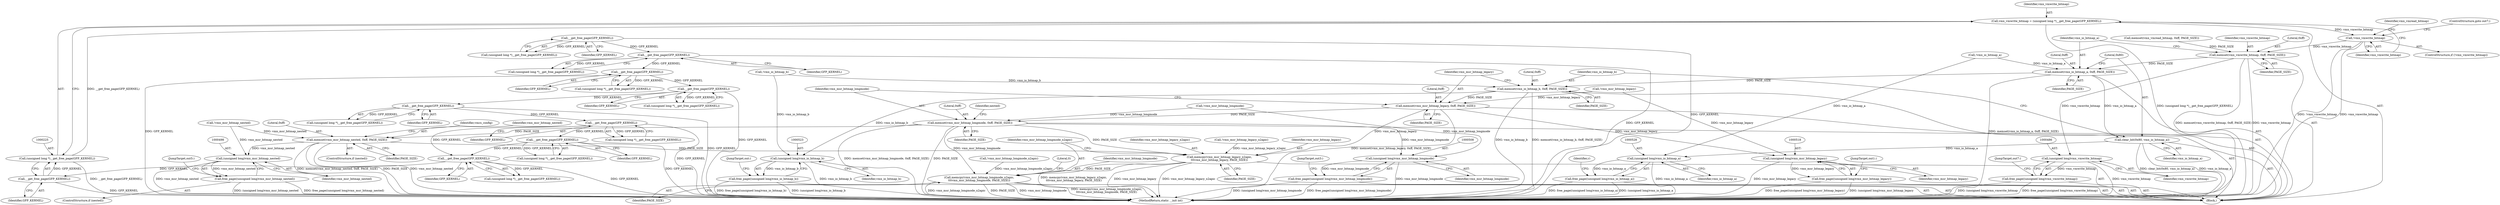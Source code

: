 digraph "0_linux_3ce424e45411cf5a13105e0386b6ecf6eeb4f66f@API" {
"1000222" [label="(Call,vmx_vmwrite_bitmap = (unsigned long *)__get_free_page(GFP_KERNEL))"];
"1000224" [label="(Call,(unsigned long *)__get_free_page(GFP_KERNEL))"];
"1000226" [label="(Call,__get_free_page(GFP_KERNEL))"];
"1000216" [label="(Call,__get_free_page(GFP_KERNEL))"];
"1000193" [label="(Call,__get_free_page(GFP_KERNEL))"];
"1000183" [label="(Call,__get_free_page(GFP_KERNEL))"];
"1000173" [label="(Call,__get_free_page(GFP_KERNEL))"];
"1000163" [label="(Call,__get_free_page(GFP_KERNEL))"];
"1000153" [label="(Call,__get_free_page(GFP_KERNEL))"];
"1000142" [label="(Call,__get_free_page(GFP_KERNEL))"];
"1000206" [label="(Call,__get_free_page(GFP_KERNEL))"];
"1000229" [label="(Call,!vmx_vmwrite_bitmap)"];
"1000236" [label="(Call,memset(vmx_vmwrite_bitmap, 0xff, PAGE_SIZE))"];
"1000240" [label="(Call,memset(vmx_io_bitmap_a, 0xff, PAGE_SIZE))"];
"1000244" [label="(Call,clear_bit(0x80, vmx_io_bitmap_a))"];
"1000527" [label="(Call,(unsigned long)vmx_io_bitmap_a)"];
"1000526" [label="(Call,free_page((unsigned long)vmx_io_bitmap_a))"];
"1000247" [label="(Call,memset(vmx_io_bitmap_b, 0xff, PAGE_SIZE))"];
"1000251" [label="(Call,memset(vmx_msr_bitmap_legacy, 0xff, PAGE_SIZE))"];
"1000255" [label="(Call,memset(vmx_msr_bitmap_longmode, 0xff, PAGE_SIZE))"];
"1000261" [label="(Call,memset(vmx_msr_bitmap_nested, 0xff, PAGE_SIZE))"];
"1000398" [label="(Call,memcpy(vmx_msr_bitmap_legacy_x2apic,\n\t\t\tvmx_msr_bitmap_legacy, PAGE_SIZE))"];
"1000402" [label="(Call,memcpy(vmx_msr_bitmap_longmode_x2apic,\n\t\t\tvmx_msr_bitmap_longmode, PAGE_SIZE))"];
"1000497" [label="(Call,(unsigned long)vmx_msr_bitmap_nested)"];
"1000496" [label="(Call,free_page((unsigned long)vmx_msr_bitmap_nested))"];
"1000507" [label="(Call,(unsigned long)vmx_msr_bitmap_longmode)"];
"1000506" [label="(Call,free_page((unsigned long)vmx_msr_bitmap_longmode))"];
"1000517" [label="(Call,(unsigned long)vmx_msr_bitmap_legacy)"];
"1000516" [label="(Call,free_page((unsigned long)vmx_msr_bitmap_legacy))"];
"1000522" [label="(Call,(unsigned long)vmx_io_bitmap_b)"];
"1000521" [label="(Call,free_page((unsigned long)vmx_io_bitmap_b))"];
"1000485" [label="(Call,(unsigned long)vmx_vmwrite_bitmap)"];
"1000484" [label="(Call,free_page((unsigned long)vmx_vmwrite_bitmap))"];
"1000193" [label="(Call,__get_free_page(GFP_KERNEL))"];
"1000173" [label="(Call,__get_free_page(GFP_KERNEL))"];
"1000404" [label="(Identifier,vmx_msr_bitmap_longmode)"];
"1000496" [label="(Call,free_page((unsigned long)vmx_msr_bitmap_nested))"];
"1000520" [label="(JumpTarget,out1:)"];
"1000510" [label="(JumpTarget,out3:)"];
"1000497" [label="(Call,(unsigned long)vmx_msr_bitmap_nested)"];
"1000222" [label="(Call,vmx_vmwrite_bitmap = (unsigned long *)__get_free_page(GFP_KERNEL))"];
"1000521" [label="(Call,free_page((unsigned long)vmx_io_bitmap_b))"];
"1000216" [label="(Call,__get_free_page(GFP_KERNEL))"];
"1000174" [label="(Identifier,GFP_KERNEL)"];
"1000242" [label="(Literal,0xff)"];
"1000269" [label="(Identifier,vmcs_config)"];
"1000401" [label="(Identifier,PAGE_SIZE)"];
"1000258" [label="(Identifier,PAGE_SIZE)"];
"1000522" [label="(Call,(unsigned long)vmx_io_bitmap_b)"];
"1000226" [label="(Call,__get_free_page(GFP_KERNEL))"];
"1000488" [label="(JumpTarget,out7:)"];
"1000214" [label="(Call,(unsigned long *)__get_free_page(GFP_KERNEL))"];
"1000223" [label="(Identifier,vmx_vmwrite_bitmap)"];
"1000238" [label="(Literal,0xff)"];
"1000186" [label="(Call,!vmx_msr_bitmap_longmode)"];
"1000206" [label="(Call,__get_free_page(GFP_KERNEL))"];
"1000484" [label="(Call,free_page((unsigned long)vmx_vmwrite_bitmap))"];
"1000517" [label="(Call,(unsigned long)vmx_msr_bitmap_legacy)"];
"1000402" [label="(Call,memcpy(vmx_msr_bitmap_longmode_x2apic,\n\t\t\tvmx_msr_bitmap_longmode, PAGE_SIZE))"];
"1000231" [label="(ControlStructure,goto out7;)"];
"1000194" [label="(Identifier,GFP_KERNEL)"];
"1000519" [label="(Identifier,vmx_msr_bitmap_legacy)"];
"1000236" [label="(Call,memset(vmx_vmwrite_bitmap, 0xff, PAGE_SIZE))"];
"1000253" [label="(Literal,0xff)"];
"1000516" [label="(Call,free_page((unsigned long)vmx_msr_bitmap_legacy))"];
"1000251" [label="(Call,memset(vmx_msr_bitmap_legacy, 0xff, PAGE_SIZE))"];
"1000154" [label="(Identifier,GFP_KERNEL)"];
"1000264" [label="(Identifier,PAGE_SIZE)"];
"1000111" [label="(Block,)"];
"1000217" [label="(Identifier,GFP_KERNEL)"];
"1000262" [label="(Identifier,vmx_msr_bitmap_nested)"];
"1000494" [label="(ControlStructure,if (nested))"];
"1000256" [label="(Identifier,vmx_msr_bitmap_longmode)"];
"1000156" [label="(Call,!vmx_io_bitmap_b)"];
"1000405" [label="(Identifier,PAGE_SIZE)"];
"1000184" [label="(Identifier,GFP_KERNEL)"];
"1000403" [label="(Identifier,vmx_msr_bitmap_longmode_x2apic)"];
"1000145" [label="(Call,!vmx_io_bitmap_a)"];
"1000140" [label="(Call,(unsigned long *)__get_free_page(GFP_KERNEL))"];
"1000257" [label="(Literal,0xff)"];
"1000250" [label="(Identifier,PAGE_SIZE)"];
"1000161" [label="(Call,(unsigned long *)__get_free_page(GFP_KERNEL))"];
"1000526" [label="(Call,free_page((unsigned long)vmx_io_bitmap_a))"];
"1000249" [label="(Literal,0xff)"];
"1000239" [label="(Identifier,PAGE_SIZE)"];
"1000191" [label="(Call,(unsigned long *)__get_free_page(GFP_KERNEL))"];
"1000400" [label="(Identifier,vmx_msr_bitmap_legacy)"];
"1000230" [label="(Identifier,vmx_vmwrite_bitmap)"];
"1000500" [label="(JumpTarget,out5:)"];
"1000151" [label="(Call,(unsigned long *)__get_free_page(GFP_KERNEL))"];
"1000229" [label="(Call,!vmx_vmwrite_bitmap)"];
"1000507" [label="(Call,(unsigned long)vmx_msr_bitmap_longmode)"];
"1000255" [label="(Call,memset(vmx_msr_bitmap_longmode, 0xff, PAGE_SIZE))"];
"1000260" [label="(Identifier,nested)"];
"1000244" [label="(Call,clear_bit(0x80, vmx_io_bitmap_a))"];
"1000241" [label="(Identifier,vmx_io_bitmap_a)"];
"1000527" [label="(Call,(unsigned long)vmx_io_bitmap_a)"];
"1000153" [label="(Call,__get_free_page(GFP_KERNEL))"];
"1000233" [label="(Identifier,vmx_vmread_bitmap)"];
"1000525" [label="(JumpTarget,out:)"];
"1000207" [label="(Identifier,GFP_KERNEL)"];
"1000232" [label="(Call,memset(vmx_vmread_bitmap, 0xff, PAGE_SIZE))"];
"1000246" [label="(Identifier,vmx_io_bitmap_a)"];
"1000509" [label="(Identifier,vmx_msr_bitmap_longmode)"];
"1000143" [label="(Identifier,GFP_KERNEL)"];
"1000245" [label="(Literal,0x80)"];
"1000224" [label="(Call,(unsigned long *)__get_free_page(GFP_KERNEL))"];
"1000531" [label="(Identifier,r)"];
"1000532" [label="(MethodReturn,static __init int)"];
"1000204" [label="(Call,(unsigned long *)__get_free_page(GFP_KERNEL))"];
"1000183" [label="(Call,__get_free_page(GFP_KERNEL))"];
"1000247" [label="(Call,memset(vmx_io_bitmap_b, 0xff, PAGE_SIZE))"];
"1000407" [label="(Literal,0)"];
"1000163" [label="(Call,__get_free_page(GFP_KERNEL))"];
"1000248" [label="(Identifier,vmx_io_bitmap_b)"];
"1000487" [label="(Identifier,vmx_vmwrite_bitmap)"];
"1000263" [label="(Literal,0xff)"];
"1000240" [label="(Call,memset(vmx_io_bitmap_a, 0xff, PAGE_SIZE))"];
"1000399" [label="(Identifier,vmx_msr_bitmap_legacy_x2apic)"];
"1000524" [label="(Identifier,vmx_io_bitmap_b)"];
"1000254" [label="(Identifier,PAGE_SIZE)"];
"1000499" [label="(Identifier,vmx_msr_bitmap_nested)"];
"1000196" [label="(Call,!vmx_msr_bitmap_longmode_x2apic)"];
"1000228" [label="(ControlStructure,if (!vmx_vmwrite_bitmap))"];
"1000142" [label="(Call,__get_free_page(GFP_KERNEL))"];
"1000176" [label="(Call,!vmx_msr_bitmap_legacy_x2apic)"];
"1000398" [label="(Call,memcpy(vmx_msr_bitmap_legacy_x2apic,\n\t\t\tvmx_msr_bitmap_legacy, PAGE_SIZE))"];
"1000261" [label="(Call,memset(vmx_msr_bitmap_nested, 0xff, PAGE_SIZE))"];
"1000506" [label="(Call,free_page((unsigned long)vmx_msr_bitmap_longmode))"];
"1000252" [label="(Identifier,vmx_msr_bitmap_legacy)"];
"1000227" [label="(Identifier,GFP_KERNEL)"];
"1000237" [label="(Identifier,vmx_vmwrite_bitmap)"];
"1000171" [label="(Call,(unsigned long *)__get_free_page(GFP_KERNEL))"];
"1000259" [label="(ControlStructure,if (nested))"];
"1000529" [label="(Identifier,vmx_io_bitmap_a)"];
"1000181" [label="(Call,(unsigned long *)__get_free_page(GFP_KERNEL))"];
"1000209" [label="(Call,!vmx_msr_bitmap_nested)"];
"1000485" [label="(Call,(unsigned long)vmx_vmwrite_bitmap)"];
"1000166" [label="(Call,!vmx_msr_bitmap_legacy)"];
"1000164" [label="(Identifier,GFP_KERNEL)"];
"1000243" [label="(Identifier,PAGE_SIZE)"];
"1000222" -> "1000111"  [label="AST: "];
"1000222" -> "1000224"  [label="CFG: "];
"1000223" -> "1000222"  [label="AST: "];
"1000224" -> "1000222"  [label="AST: "];
"1000230" -> "1000222"  [label="CFG: "];
"1000222" -> "1000532"  [label="DDG: (unsigned long *)__get_free_page(GFP_KERNEL)"];
"1000224" -> "1000222"  [label="DDG: __get_free_page(GFP_KERNEL)"];
"1000222" -> "1000229"  [label="DDG: vmx_vmwrite_bitmap"];
"1000224" -> "1000226"  [label="CFG: "];
"1000225" -> "1000224"  [label="AST: "];
"1000226" -> "1000224"  [label="AST: "];
"1000224" -> "1000532"  [label="DDG: __get_free_page(GFP_KERNEL)"];
"1000226" -> "1000224"  [label="DDG: GFP_KERNEL"];
"1000226" -> "1000227"  [label="CFG: "];
"1000227" -> "1000226"  [label="AST: "];
"1000226" -> "1000532"  [label="DDG: GFP_KERNEL"];
"1000216" -> "1000226"  [label="DDG: GFP_KERNEL"];
"1000216" -> "1000214"  [label="AST: "];
"1000216" -> "1000217"  [label="CFG: "];
"1000217" -> "1000216"  [label="AST: "];
"1000214" -> "1000216"  [label="CFG: "];
"1000216" -> "1000532"  [label="DDG: GFP_KERNEL"];
"1000216" -> "1000214"  [label="DDG: GFP_KERNEL"];
"1000193" -> "1000216"  [label="DDG: GFP_KERNEL"];
"1000206" -> "1000216"  [label="DDG: GFP_KERNEL"];
"1000193" -> "1000191"  [label="AST: "];
"1000193" -> "1000194"  [label="CFG: "];
"1000194" -> "1000193"  [label="AST: "];
"1000191" -> "1000193"  [label="CFG: "];
"1000193" -> "1000532"  [label="DDG: GFP_KERNEL"];
"1000193" -> "1000191"  [label="DDG: GFP_KERNEL"];
"1000183" -> "1000193"  [label="DDG: GFP_KERNEL"];
"1000193" -> "1000206"  [label="DDG: GFP_KERNEL"];
"1000183" -> "1000181"  [label="AST: "];
"1000183" -> "1000184"  [label="CFG: "];
"1000184" -> "1000183"  [label="AST: "];
"1000181" -> "1000183"  [label="CFG: "];
"1000183" -> "1000532"  [label="DDG: GFP_KERNEL"];
"1000183" -> "1000181"  [label="DDG: GFP_KERNEL"];
"1000173" -> "1000183"  [label="DDG: GFP_KERNEL"];
"1000173" -> "1000171"  [label="AST: "];
"1000173" -> "1000174"  [label="CFG: "];
"1000174" -> "1000173"  [label="AST: "];
"1000171" -> "1000173"  [label="CFG: "];
"1000173" -> "1000532"  [label="DDG: GFP_KERNEL"];
"1000173" -> "1000171"  [label="DDG: GFP_KERNEL"];
"1000163" -> "1000173"  [label="DDG: GFP_KERNEL"];
"1000163" -> "1000161"  [label="AST: "];
"1000163" -> "1000164"  [label="CFG: "];
"1000164" -> "1000163"  [label="AST: "];
"1000161" -> "1000163"  [label="CFG: "];
"1000163" -> "1000532"  [label="DDG: GFP_KERNEL"];
"1000163" -> "1000161"  [label="DDG: GFP_KERNEL"];
"1000153" -> "1000163"  [label="DDG: GFP_KERNEL"];
"1000153" -> "1000151"  [label="AST: "];
"1000153" -> "1000154"  [label="CFG: "];
"1000154" -> "1000153"  [label="AST: "];
"1000151" -> "1000153"  [label="CFG: "];
"1000153" -> "1000532"  [label="DDG: GFP_KERNEL"];
"1000153" -> "1000151"  [label="DDG: GFP_KERNEL"];
"1000142" -> "1000153"  [label="DDG: GFP_KERNEL"];
"1000142" -> "1000140"  [label="AST: "];
"1000142" -> "1000143"  [label="CFG: "];
"1000143" -> "1000142"  [label="AST: "];
"1000140" -> "1000142"  [label="CFG: "];
"1000142" -> "1000532"  [label="DDG: GFP_KERNEL"];
"1000142" -> "1000140"  [label="DDG: GFP_KERNEL"];
"1000206" -> "1000204"  [label="AST: "];
"1000206" -> "1000207"  [label="CFG: "];
"1000207" -> "1000206"  [label="AST: "];
"1000204" -> "1000206"  [label="CFG: "];
"1000206" -> "1000532"  [label="DDG: GFP_KERNEL"];
"1000206" -> "1000204"  [label="DDG: GFP_KERNEL"];
"1000229" -> "1000228"  [label="AST: "];
"1000229" -> "1000230"  [label="CFG: "];
"1000230" -> "1000229"  [label="AST: "];
"1000231" -> "1000229"  [label="CFG: "];
"1000233" -> "1000229"  [label="CFG: "];
"1000229" -> "1000532"  [label="DDG: !vmx_vmwrite_bitmap"];
"1000229" -> "1000532"  [label="DDG: vmx_vmwrite_bitmap"];
"1000229" -> "1000236"  [label="DDG: vmx_vmwrite_bitmap"];
"1000236" -> "1000111"  [label="AST: "];
"1000236" -> "1000239"  [label="CFG: "];
"1000237" -> "1000236"  [label="AST: "];
"1000238" -> "1000236"  [label="AST: "];
"1000239" -> "1000236"  [label="AST: "];
"1000241" -> "1000236"  [label="CFG: "];
"1000236" -> "1000532"  [label="DDG: vmx_vmwrite_bitmap"];
"1000236" -> "1000532"  [label="DDG: memset(vmx_vmwrite_bitmap, 0xff, PAGE_SIZE)"];
"1000232" -> "1000236"  [label="DDG: PAGE_SIZE"];
"1000236" -> "1000240"  [label="DDG: PAGE_SIZE"];
"1000236" -> "1000485"  [label="DDG: vmx_vmwrite_bitmap"];
"1000240" -> "1000111"  [label="AST: "];
"1000240" -> "1000243"  [label="CFG: "];
"1000241" -> "1000240"  [label="AST: "];
"1000242" -> "1000240"  [label="AST: "];
"1000243" -> "1000240"  [label="AST: "];
"1000245" -> "1000240"  [label="CFG: "];
"1000240" -> "1000532"  [label="DDG: memset(vmx_io_bitmap_a, 0xff, PAGE_SIZE)"];
"1000145" -> "1000240"  [label="DDG: vmx_io_bitmap_a"];
"1000240" -> "1000244"  [label="DDG: vmx_io_bitmap_a"];
"1000240" -> "1000247"  [label="DDG: PAGE_SIZE"];
"1000244" -> "1000111"  [label="AST: "];
"1000244" -> "1000246"  [label="CFG: "];
"1000245" -> "1000244"  [label="AST: "];
"1000246" -> "1000244"  [label="AST: "];
"1000248" -> "1000244"  [label="CFG: "];
"1000244" -> "1000532"  [label="DDG: clear_bit(0x80, vmx_io_bitmap_a)"];
"1000244" -> "1000532"  [label="DDG: vmx_io_bitmap_a"];
"1000244" -> "1000527"  [label="DDG: vmx_io_bitmap_a"];
"1000527" -> "1000526"  [label="AST: "];
"1000527" -> "1000529"  [label="CFG: "];
"1000528" -> "1000527"  [label="AST: "];
"1000529" -> "1000527"  [label="AST: "];
"1000526" -> "1000527"  [label="CFG: "];
"1000527" -> "1000532"  [label="DDG: vmx_io_bitmap_a"];
"1000527" -> "1000526"  [label="DDG: vmx_io_bitmap_a"];
"1000145" -> "1000527"  [label="DDG: vmx_io_bitmap_a"];
"1000526" -> "1000111"  [label="AST: "];
"1000531" -> "1000526"  [label="CFG: "];
"1000526" -> "1000532"  [label="DDG: free_page((unsigned long)vmx_io_bitmap_a)"];
"1000526" -> "1000532"  [label="DDG: (unsigned long)vmx_io_bitmap_a"];
"1000247" -> "1000111"  [label="AST: "];
"1000247" -> "1000250"  [label="CFG: "];
"1000248" -> "1000247"  [label="AST: "];
"1000249" -> "1000247"  [label="AST: "];
"1000250" -> "1000247"  [label="AST: "];
"1000252" -> "1000247"  [label="CFG: "];
"1000247" -> "1000532"  [label="DDG: vmx_io_bitmap_b"];
"1000247" -> "1000532"  [label="DDG: memset(vmx_io_bitmap_b, 0xff, PAGE_SIZE)"];
"1000156" -> "1000247"  [label="DDG: vmx_io_bitmap_b"];
"1000247" -> "1000251"  [label="DDG: PAGE_SIZE"];
"1000247" -> "1000522"  [label="DDG: vmx_io_bitmap_b"];
"1000251" -> "1000111"  [label="AST: "];
"1000251" -> "1000254"  [label="CFG: "];
"1000252" -> "1000251"  [label="AST: "];
"1000253" -> "1000251"  [label="AST: "];
"1000254" -> "1000251"  [label="AST: "];
"1000256" -> "1000251"  [label="CFG: "];
"1000251" -> "1000532"  [label="DDG: memset(vmx_msr_bitmap_legacy, 0xff, PAGE_SIZE)"];
"1000166" -> "1000251"  [label="DDG: vmx_msr_bitmap_legacy"];
"1000251" -> "1000255"  [label="DDG: PAGE_SIZE"];
"1000251" -> "1000398"  [label="DDG: vmx_msr_bitmap_legacy"];
"1000251" -> "1000517"  [label="DDG: vmx_msr_bitmap_legacy"];
"1000255" -> "1000111"  [label="AST: "];
"1000255" -> "1000258"  [label="CFG: "];
"1000256" -> "1000255"  [label="AST: "];
"1000257" -> "1000255"  [label="AST: "];
"1000258" -> "1000255"  [label="AST: "];
"1000260" -> "1000255"  [label="CFG: "];
"1000255" -> "1000532"  [label="DDG: memset(vmx_msr_bitmap_longmode, 0xff, PAGE_SIZE)"];
"1000255" -> "1000532"  [label="DDG: PAGE_SIZE"];
"1000186" -> "1000255"  [label="DDG: vmx_msr_bitmap_longmode"];
"1000255" -> "1000261"  [label="DDG: PAGE_SIZE"];
"1000255" -> "1000398"  [label="DDG: PAGE_SIZE"];
"1000255" -> "1000402"  [label="DDG: vmx_msr_bitmap_longmode"];
"1000255" -> "1000507"  [label="DDG: vmx_msr_bitmap_longmode"];
"1000261" -> "1000259"  [label="AST: "];
"1000261" -> "1000264"  [label="CFG: "];
"1000262" -> "1000261"  [label="AST: "];
"1000263" -> "1000261"  [label="AST: "];
"1000264" -> "1000261"  [label="AST: "];
"1000269" -> "1000261"  [label="CFG: "];
"1000261" -> "1000532"  [label="DDG: PAGE_SIZE"];
"1000261" -> "1000532"  [label="DDG: vmx_msr_bitmap_nested"];
"1000261" -> "1000532"  [label="DDG: memset(vmx_msr_bitmap_nested, 0xff, PAGE_SIZE)"];
"1000209" -> "1000261"  [label="DDG: vmx_msr_bitmap_nested"];
"1000261" -> "1000398"  [label="DDG: PAGE_SIZE"];
"1000261" -> "1000497"  [label="DDG: vmx_msr_bitmap_nested"];
"1000398" -> "1000111"  [label="AST: "];
"1000398" -> "1000401"  [label="CFG: "];
"1000399" -> "1000398"  [label="AST: "];
"1000400" -> "1000398"  [label="AST: "];
"1000401" -> "1000398"  [label="AST: "];
"1000403" -> "1000398"  [label="CFG: "];
"1000398" -> "1000532"  [label="DDG: memcpy(vmx_msr_bitmap_legacy_x2apic,\n\t\t\tvmx_msr_bitmap_legacy, PAGE_SIZE)"];
"1000398" -> "1000532"  [label="DDG: vmx_msr_bitmap_legacy"];
"1000398" -> "1000532"  [label="DDG: vmx_msr_bitmap_legacy_x2apic"];
"1000176" -> "1000398"  [label="DDG: vmx_msr_bitmap_legacy_x2apic"];
"1000398" -> "1000402"  [label="DDG: PAGE_SIZE"];
"1000402" -> "1000111"  [label="AST: "];
"1000402" -> "1000405"  [label="CFG: "];
"1000403" -> "1000402"  [label="AST: "];
"1000404" -> "1000402"  [label="AST: "];
"1000405" -> "1000402"  [label="AST: "];
"1000407" -> "1000402"  [label="CFG: "];
"1000402" -> "1000532"  [label="DDG: PAGE_SIZE"];
"1000402" -> "1000532"  [label="DDG: vmx_msr_bitmap_longmode"];
"1000402" -> "1000532"  [label="DDG: memcpy(vmx_msr_bitmap_longmode_x2apic,\n\t\t\tvmx_msr_bitmap_longmode, PAGE_SIZE)"];
"1000402" -> "1000532"  [label="DDG: vmx_msr_bitmap_longmode_x2apic"];
"1000196" -> "1000402"  [label="DDG: vmx_msr_bitmap_longmode_x2apic"];
"1000497" -> "1000496"  [label="AST: "];
"1000497" -> "1000499"  [label="CFG: "];
"1000498" -> "1000497"  [label="AST: "];
"1000499" -> "1000497"  [label="AST: "];
"1000496" -> "1000497"  [label="CFG: "];
"1000497" -> "1000532"  [label="DDG: vmx_msr_bitmap_nested"];
"1000497" -> "1000496"  [label="DDG: vmx_msr_bitmap_nested"];
"1000209" -> "1000497"  [label="DDG: vmx_msr_bitmap_nested"];
"1000496" -> "1000494"  [label="AST: "];
"1000500" -> "1000496"  [label="CFG: "];
"1000496" -> "1000532"  [label="DDG: free_page((unsigned long)vmx_msr_bitmap_nested)"];
"1000496" -> "1000532"  [label="DDG: (unsigned long)vmx_msr_bitmap_nested"];
"1000507" -> "1000506"  [label="AST: "];
"1000507" -> "1000509"  [label="CFG: "];
"1000508" -> "1000507"  [label="AST: "];
"1000509" -> "1000507"  [label="AST: "];
"1000506" -> "1000507"  [label="CFG: "];
"1000507" -> "1000532"  [label="DDG: vmx_msr_bitmap_longmode"];
"1000507" -> "1000506"  [label="DDG: vmx_msr_bitmap_longmode"];
"1000186" -> "1000507"  [label="DDG: vmx_msr_bitmap_longmode"];
"1000506" -> "1000111"  [label="AST: "];
"1000510" -> "1000506"  [label="CFG: "];
"1000506" -> "1000532"  [label="DDG: free_page((unsigned long)vmx_msr_bitmap_longmode)"];
"1000506" -> "1000532"  [label="DDG: (unsigned long)vmx_msr_bitmap_longmode"];
"1000517" -> "1000516"  [label="AST: "];
"1000517" -> "1000519"  [label="CFG: "];
"1000518" -> "1000517"  [label="AST: "];
"1000519" -> "1000517"  [label="AST: "];
"1000516" -> "1000517"  [label="CFG: "];
"1000517" -> "1000532"  [label="DDG: vmx_msr_bitmap_legacy"];
"1000517" -> "1000516"  [label="DDG: vmx_msr_bitmap_legacy"];
"1000166" -> "1000517"  [label="DDG: vmx_msr_bitmap_legacy"];
"1000516" -> "1000111"  [label="AST: "];
"1000520" -> "1000516"  [label="CFG: "];
"1000516" -> "1000532"  [label="DDG: free_page((unsigned long)vmx_msr_bitmap_legacy)"];
"1000516" -> "1000532"  [label="DDG: (unsigned long)vmx_msr_bitmap_legacy"];
"1000522" -> "1000521"  [label="AST: "];
"1000522" -> "1000524"  [label="CFG: "];
"1000523" -> "1000522"  [label="AST: "];
"1000524" -> "1000522"  [label="AST: "];
"1000521" -> "1000522"  [label="CFG: "];
"1000522" -> "1000532"  [label="DDG: vmx_io_bitmap_b"];
"1000522" -> "1000521"  [label="DDG: vmx_io_bitmap_b"];
"1000156" -> "1000522"  [label="DDG: vmx_io_bitmap_b"];
"1000521" -> "1000111"  [label="AST: "];
"1000525" -> "1000521"  [label="CFG: "];
"1000521" -> "1000532"  [label="DDG: (unsigned long)vmx_io_bitmap_b"];
"1000521" -> "1000532"  [label="DDG: free_page((unsigned long)vmx_io_bitmap_b)"];
"1000485" -> "1000484"  [label="AST: "];
"1000485" -> "1000487"  [label="CFG: "];
"1000486" -> "1000485"  [label="AST: "];
"1000487" -> "1000485"  [label="AST: "];
"1000484" -> "1000485"  [label="CFG: "];
"1000485" -> "1000532"  [label="DDG: vmx_vmwrite_bitmap"];
"1000485" -> "1000484"  [label="DDG: vmx_vmwrite_bitmap"];
"1000484" -> "1000111"  [label="AST: "];
"1000488" -> "1000484"  [label="CFG: "];
"1000484" -> "1000532"  [label="DDG: (unsigned long)vmx_vmwrite_bitmap"];
"1000484" -> "1000532"  [label="DDG: free_page((unsigned long)vmx_vmwrite_bitmap)"];
}
